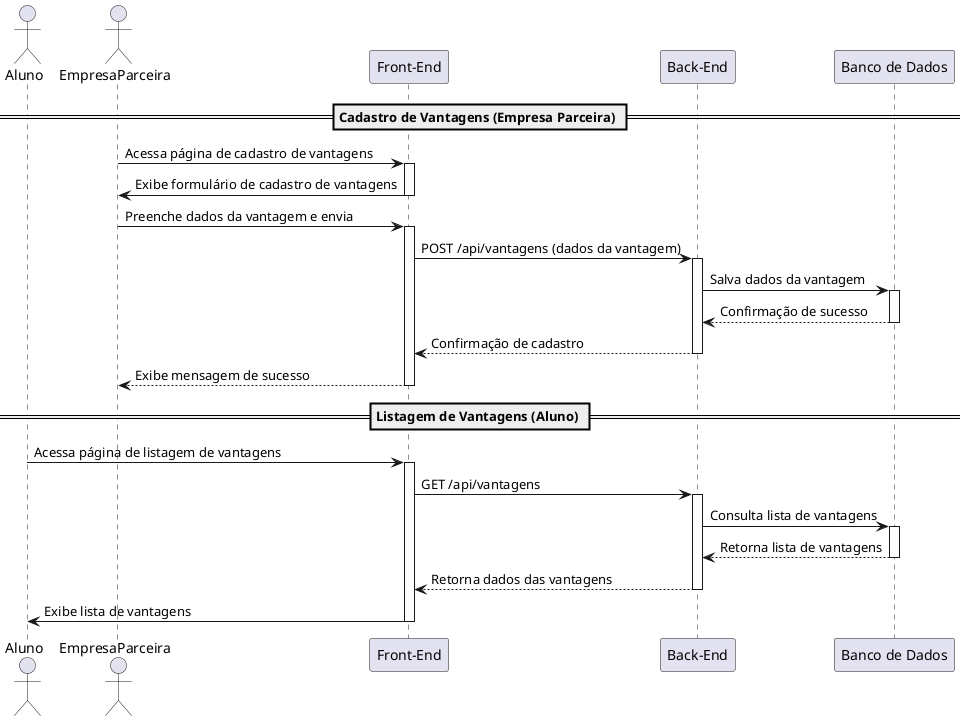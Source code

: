 @startuml
actor Aluno as A
actor EmpresaParceira as EP
participant "Front-End" as FE
participant "Back-End" as BE
participant "Banco de Dados" as DB

== Cadastro de Vantagens (Empresa Parceira) ==
EP -> FE: Acessa página de cadastro de vantagens
activate FE
FE -> EP: Exibe formulário de cadastro de vantagens
deactivate FE
EP -> FE: Preenche dados da vantagem e envia
activate FE
FE -> BE: POST /api/vantagens (dados da vantagem)
activate BE
BE -> DB: Salva dados da vantagem
activate DB
DB --> BE: Confirmação de sucesso
deactivate DB
BE --> FE: Confirmação de cadastro
deactivate BE
FE --> EP: Exibe mensagem de sucesso
deactivate FE

== Listagem de Vantagens (Aluno) ==
A -> FE: Acessa página de listagem de vantagens
activate FE
FE -> BE: GET /api/vantagens
activate BE
BE -> DB: Consulta lista de vantagens
activate DB
DB --> BE: Retorna lista de vantagens
deactivate DB
BE --> FE: Retorna dados das vantagens
deactivate BE
FE -> A: Exibe lista de vantagens
deactivate FE
@enduml
